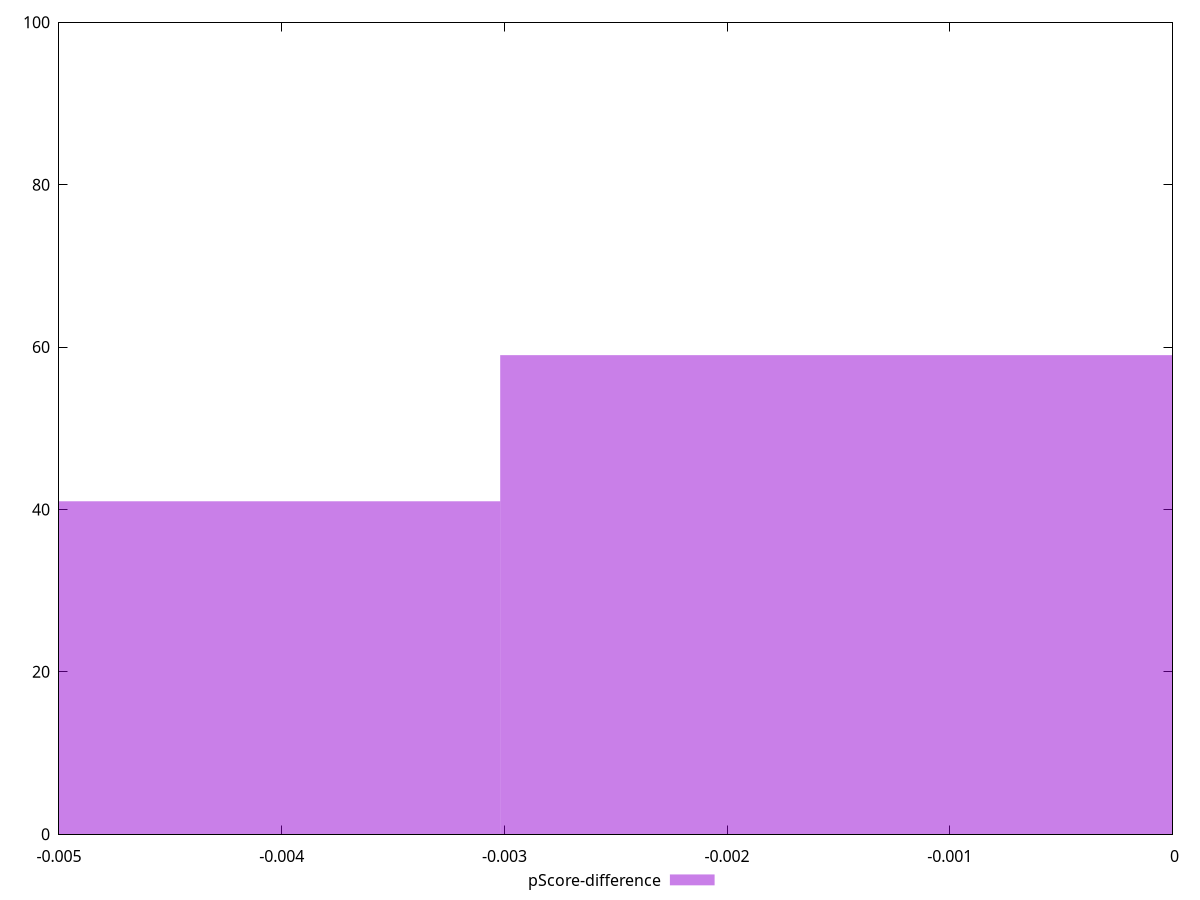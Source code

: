 reset

$pScoreDifference <<EOF
0 59
-0.006037738839830363 41
EOF

set key outside below
set boxwidth 0.006037738839830363
set xrange [-0.0050000000000000044:0]
set yrange [0:100]
set trange [0:100]
set style fill transparent solid 0.5 noborder
set terminal svg size 640, 490 enhanced background rgb 'white'
set output "reports/report_00032_2021-02-25T10-28-15.087Z/legacy-javascript/samples/astro/pScore-difference/histogram.svg"

plot $pScoreDifference title "pScore-difference" with boxes

reset
